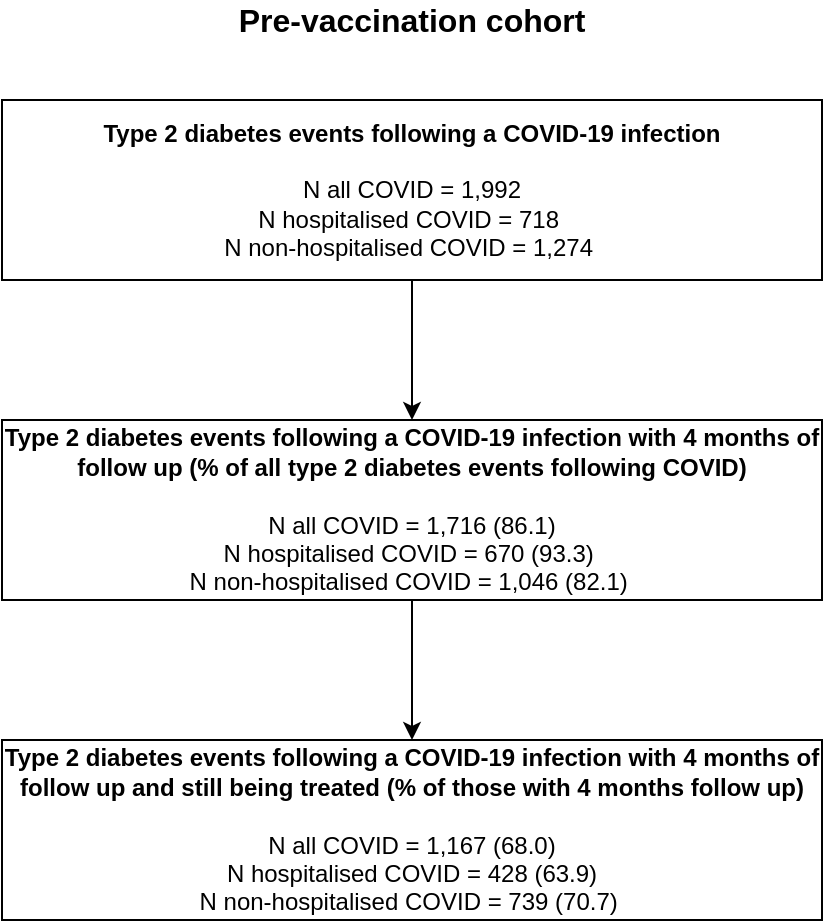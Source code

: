 <mxfile version="13.9.8" type="device"><diagram id="JnIcVyO5mqzoNI2WESVP" name="Page-1"><mxGraphModel dx="1454" dy="1059" grid="1" gridSize="10" guides="1" tooltips="1" connect="1" arrows="1" fold="1" page="1" pageScale="1" pageWidth="1654" pageHeight="1169" math="0" shadow="0"><root><mxCell id="0"/><mxCell id="1" parent="0"/><mxCell id="tExNrQKdX1i-8dKS_l_S-1" value="&lt;b&gt;Type 2 diabetes events following a COVID-19 infection&lt;/b&gt;&lt;br&gt;&lt;br&gt;N all COVID = 1,992&lt;br&gt;N hospitalised COVID = 718&amp;nbsp;&lt;br&gt;N non-hospitalised COVID = 1,274&amp;nbsp;" style="rounded=0;whiteSpace=wrap;html=1;" vertex="1" parent="1"><mxGeometry x="30" y="80" width="410" height="90" as="geometry"/></mxCell><mxCell id="tExNrQKdX1i-8dKS_l_S-2" value="&lt;b&gt;Type 2 diabetes events following a COVID-19 infection with 4 months of follow up (% of all type 2 diabetes events following COVID)&lt;br&gt;&lt;/b&gt;&lt;br&gt;N all COVID = 1,716 (86.1)&lt;br&gt;N hospitalised COVID = 670 (93.3)&amp;nbsp;&lt;br&gt;N non-hospitalised COVID = 1,046 (82.1)&amp;nbsp;" style="rounded=0;whiteSpace=wrap;html=1;" vertex="1" parent="1"><mxGeometry x="30" y="240" width="410" height="90" as="geometry"/></mxCell><mxCell id="tExNrQKdX1i-8dKS_l_S-3" value="" style="endArrow=classic;html=1;exitX=0.5;exitY=1;exitDx=0;exitDy=0;entryX=0.5;entryY=0;entryDx=0;entryDy=0;" edge="1" parent="1" source="tExNrQKdX1i-8dKS_l_S-1" target="tExNrQKdX1i-8dKS_l_S-2"><mxGeometry width="50" height="50" relative="1" as="geometry"><mxPoint x="230" y="240" as="sourcePoint"/><mxPoint x="280" y="190" as="targetPoint"/></mxGeometry></mxCell><mxCell id="tExNrQKdX1i-8dKS_l_S-4" value="&lt;b&gt;Type 2 diabetes events following a COVID-19 infection with 4 months of follow up and still being treated (% of those with 4 months follow up)&lt;/b&gt;&lt;br&gt;&lt;br&gt;N all COVID = 1,167 (68.0)&lt;br&gt;N hospitalised COVID = 428 (63.9)&lt;br&gt;N non-hospitalised COVID = 739 (70.7)&amp;nbsp;" style="rounded=0;whiteSpace=wrap;html=1;" vertex="1" parent="1"><mxGeometry x="30" y="400" width="410" height="90" as="geometry"/></mxCell><mxCell id="tExNrQKdX1i-8dKS_l_S-5" value="&lt;b&gt;&lt;font style=&quot;font-size: 16px&quot;&gt;Pre-vaccination cohort&lt;/font&gt;&lt;/b&gt;" style="text;html=1;strokeColor=none;fillColor=none;align=center;verticalAlign=middle;whiteSpace=wrap;rounded=0;" vertex="1" parent="1"><mxGeometry x="120" y="30" width="230" height="20" as="geometry"/></mxCell><mxCell id="tExNrQKdX1i-8dKS_l_S-6" value="" style="endArrow=classic;html=1;exitX=0.5;exitY=1;exitDx=0;exitDy=0;entryX=0.5;entryY=0;entryDx=0;entryDy=0;" edge="1" parent="1" source="tExNrQKdX1i-8dKS_l_S-2" target="tExNrQKdX1i-8dKS_l_S-4"><mxGeometry width="50" height="50" relative="1" as="geometry"><mxPoint x="230" y="600" as="sourcePoint"/><mxPoint x="280" y="550" as="targetPoint"/></mxGeometry></mxCell></root></mxGraphModel></diagram></mxfile>